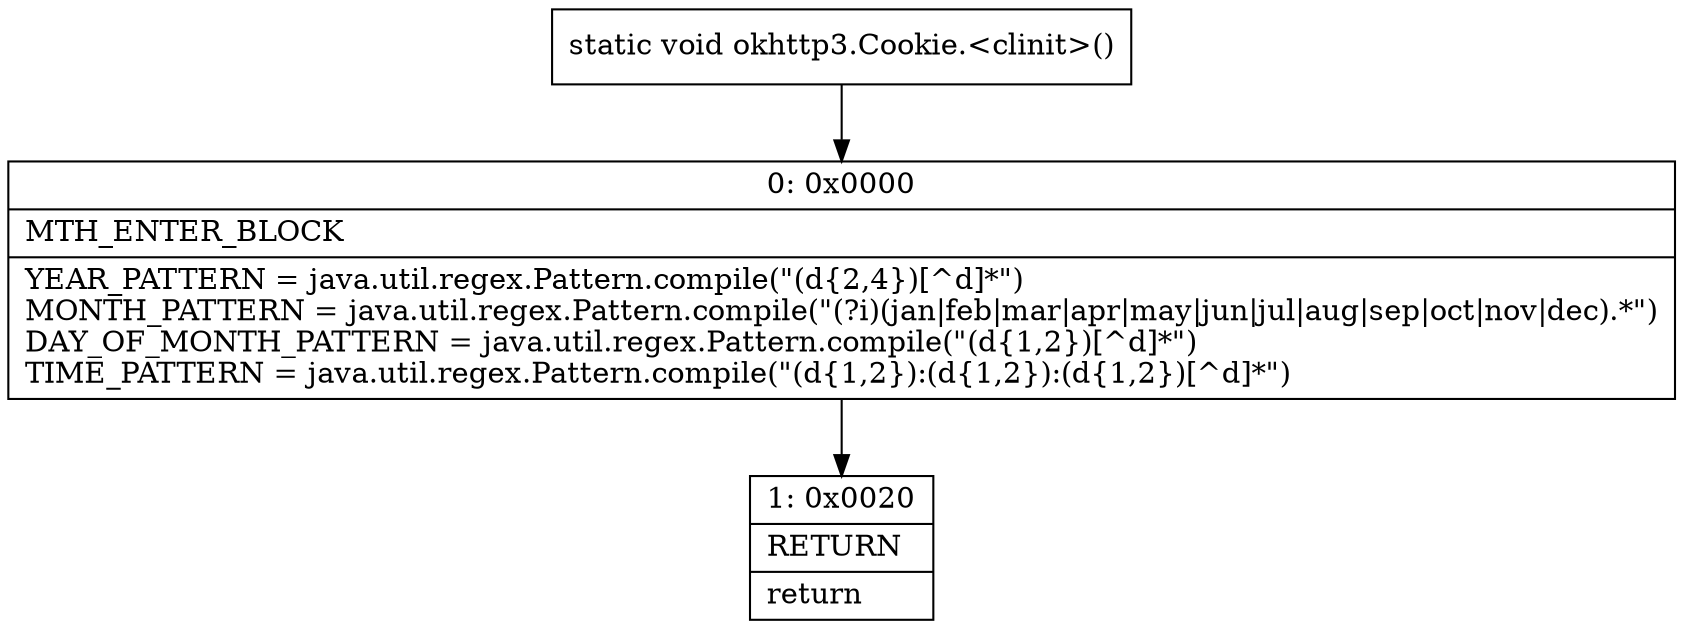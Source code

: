 digraph "CFG forokhttp3.Cookie.\<clinit\>()V" {
Node_0 [shape=record,label="{0\:\ 0x0000|MTH_ENTER_BLOCK\l|YEAR_PATTERN = java.util.regex.Pattern.compile(\"(d\{2,4\})[^d]*\")\lMONTH_PATTERN = java.util.regex.Pattern.compile(\"(?i)(jan\|feb\|mar\|apr\|may\|jun\|jul\|aug\|sep\|oct\|nov\|dec).*\")\lDAY_OF_MONTH_PATTERN = java.util.regex.Pattern.compile(\"(d\{1,2\})[^d]*\")\lTIME_PATTERN = java.util.regex.Pattern.compile(\"(d\{1,2\}):(d\{1,2\}):(d\{1,2\})[^d]*\")\l}"];
Node_1 [shape=record,label="{1\:\ 0x0020|RETURN\l|return\l}"];
MethodNode[shape=record,label="{static void okhttp3.Cookie.\<clinit\>() }"];
MethodNode -> Node_0;
Node_0 -> Node_1;
}

